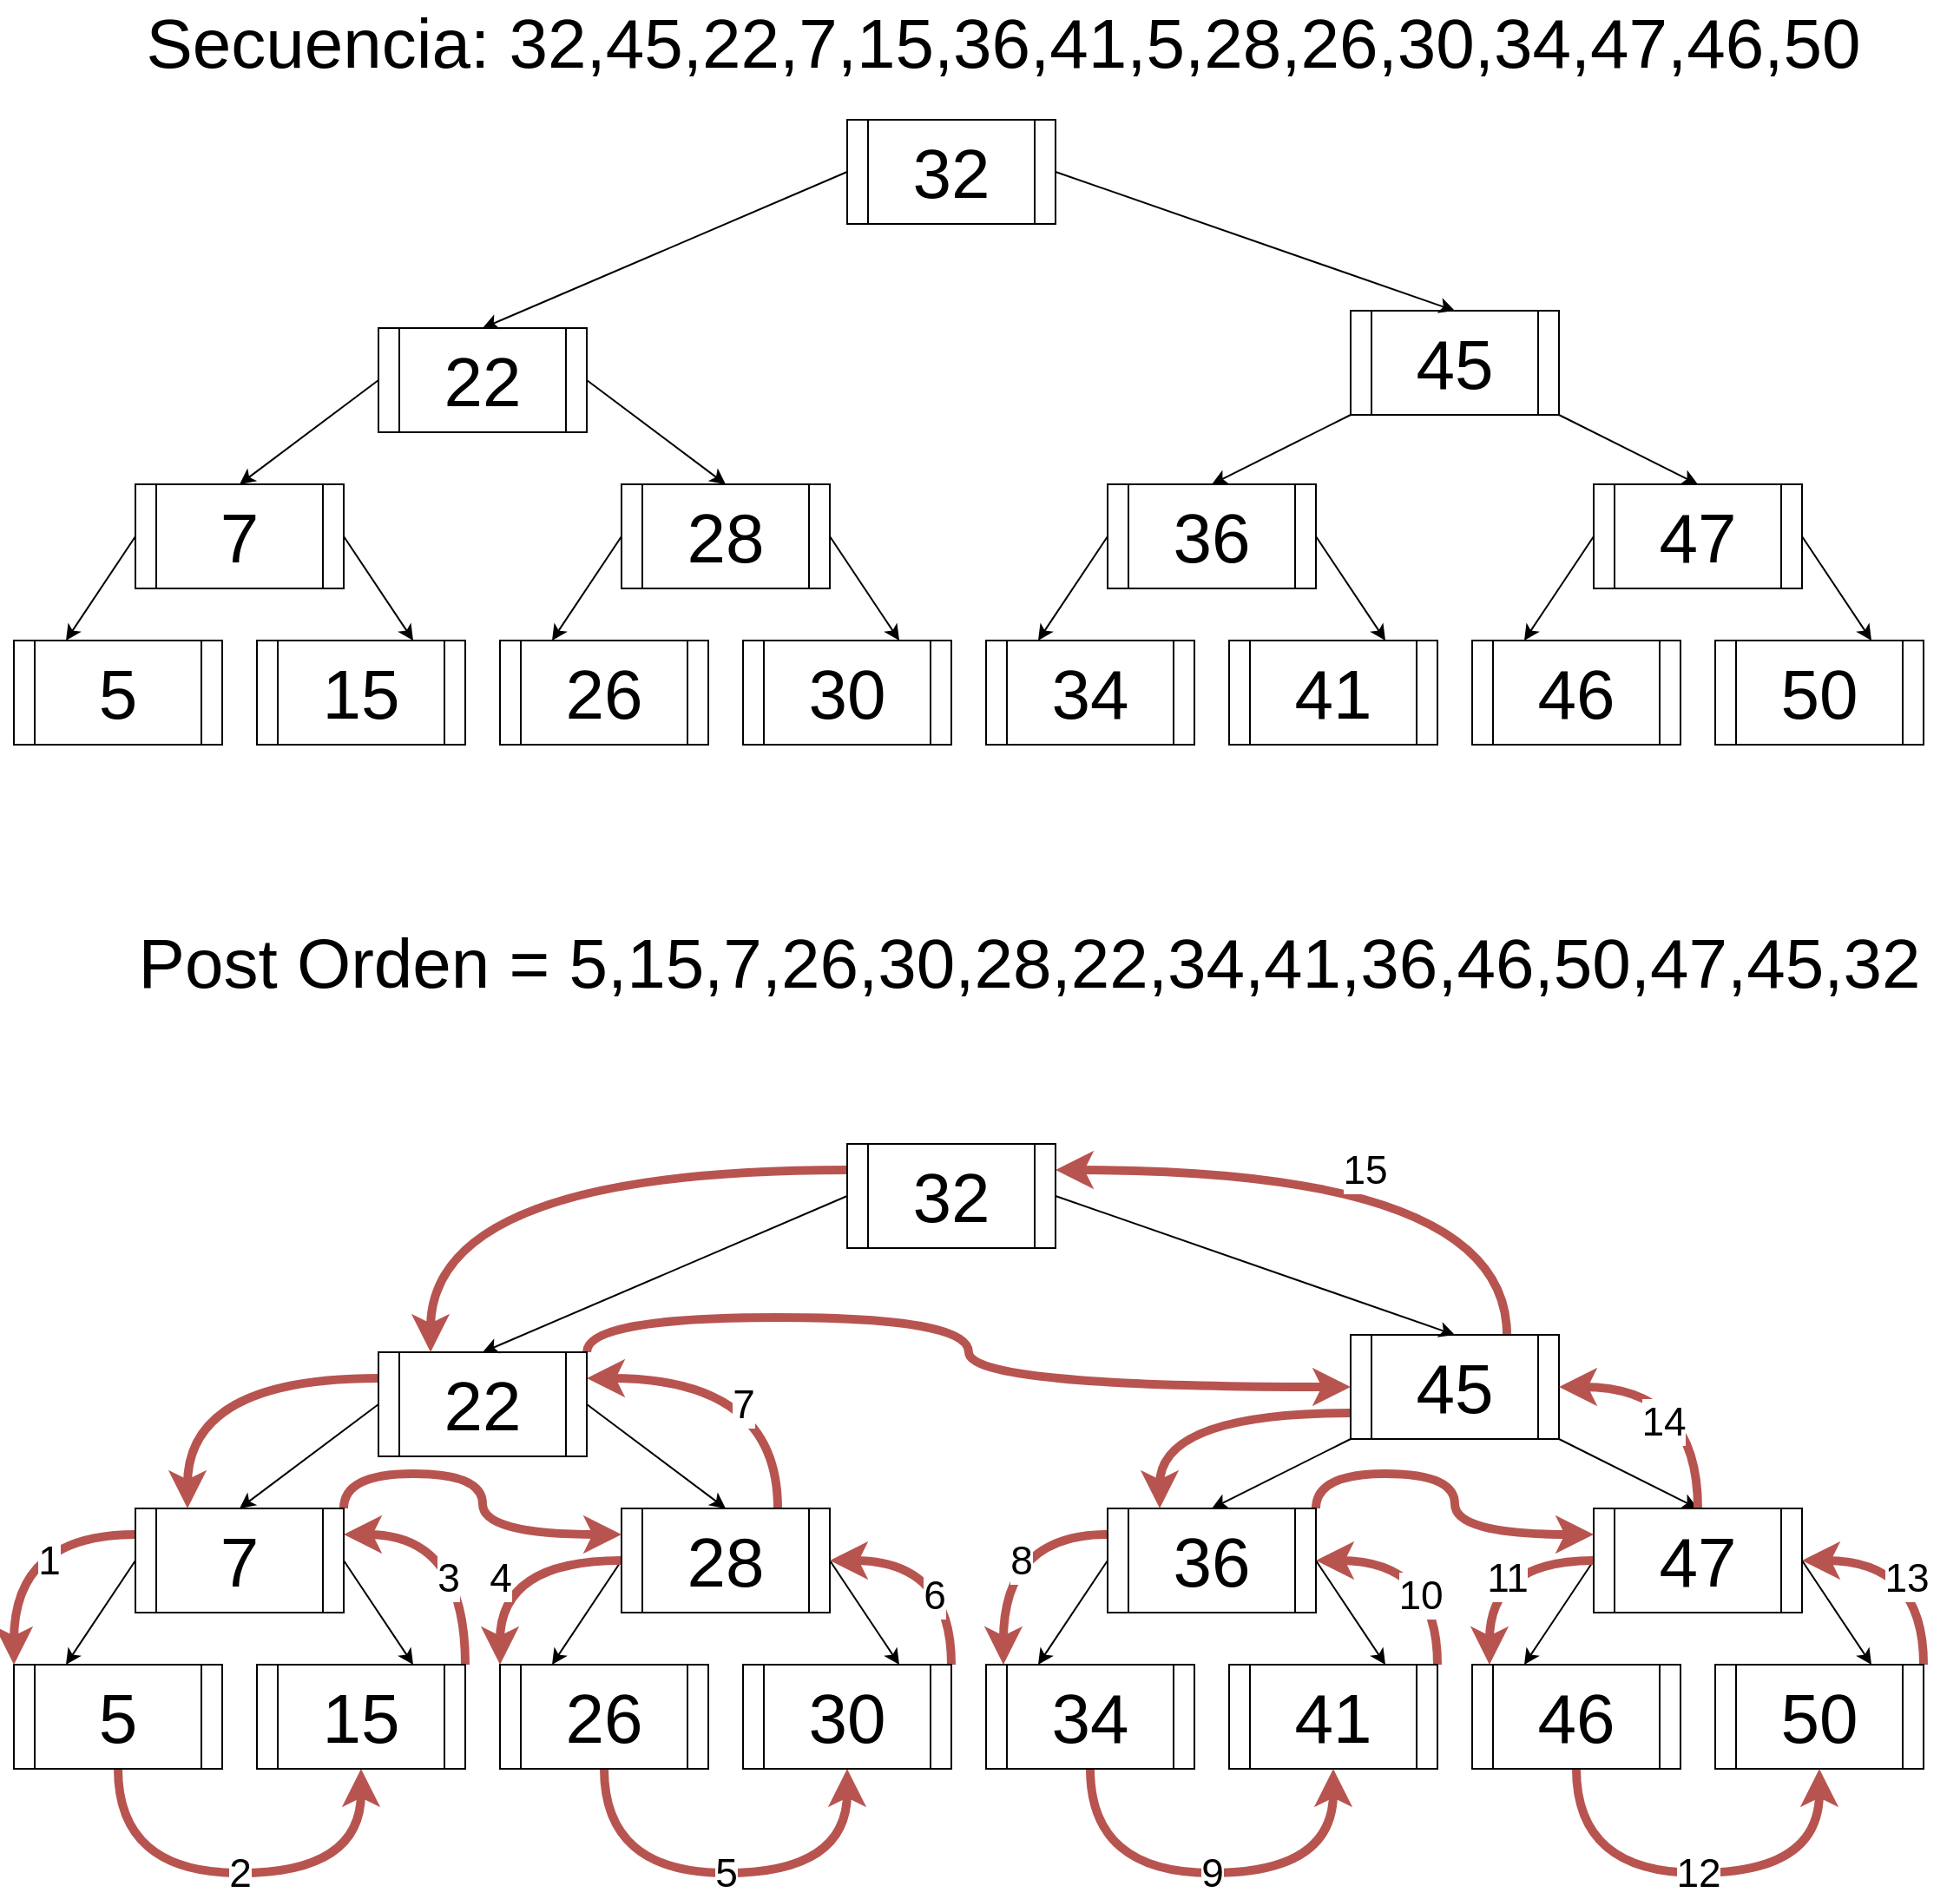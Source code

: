 <mxfile version="15.2.7" type="device"><diagram name="Página-1" id="o0vLbR7HQYY8bLjOv2vz"><mxGraphModel dx="1704" dy="2157" grid="1" gridSize="10" guides="1" tooltips="1" connect="1" arrows="1" fold="1" page="1" pageScale="1" pageWidth="827" pageHeight="1169" math="0" shadow="0"><root><mxCell id="0"/><mxCell id="1" parent="0"/><mxCell id="h0Hvn9vxS1fAW90596G2-4" value="5" style="shape=process;whiteSpace=wrap;html=1;backgroundOutline=1;fontSize=40;" parent="1" vertex="1"><mxGeometry x="20" y="360" width="120" height="60" as="geometry"/></mxCell><mxCell id="h0Hvn9vxS1fAW90596G2-19" value="Secuencia: 32,45,22,7,15,36,41,5,28,26,30,34,47,46,50" style="text;html=1;strokeColor=none;fillColor=none;align=center;verticalAlign=middle;whiteSpace=wrap;rounded=0;fontSize=40;" parent="1" vertex="1"><mxGeometry x="50" width="1080" height="30" as="geometry"/></mxCell><mxCell id="TTq4RX9YzOS0PnTiwCBU-31" value="41" style="shape=process;whiteSpace=wrap;html=1;backgroundOutline=1;fontSize=40;" parent="1" vertex="1"><mxGeometry x="720" y="360" width="120" height="60" as="geometry"/></mxCell><mxCell id="TTq4RX9YzOS0PnTiwCBU-32" style="rounded=0;orthogonalLoop=1;jettySize=auto;html=1;entryX=0.75;entryY=0;entryDx=0;entryDy=0;exitX=1;exitY=0.5;exitDx=0;exitDy=0;fontSize=40;" parent="1" source="TTq4RX9YzOS0PnTiwCBU-34" target="TTq4RX9YzOS0PnTiwCBU-31" edge="1"><mxGeometry relative="1" as="geometry"/></mxCell><mxCell id="TTq4RX9YzOS0PnTiwCBU-33" style="rounded=0;orthogonalLoop=1;jettySize=auto;html=1;entryX=0.25;entryY=0;entryDx=0;entryDy=0;exitX=0;exitY=0.5;exitDx=0;exitDy=0;fontSize=40;" parent="1" source="TTq4RX9YzOS0PnTiwCBU-34" target="TTq4RX9YzOS0PnTiwCBU-35" edge="1"><mxGeometry relative="1" as="geometry"/></mxCell><mxCell id="TTq4RX9YzOS0PnTiwCBU-34" value="36" style="shape=process;whiteSpace=wrap;html=1;backgroundOutline=1;fontSize=40;" parent="1" vertex="1"><mxGeometry x="650" y="270" width="120" height="60" as="geometry"/></mxCell><mxCell id="TTq4RX9YzOS0PnTiwCBU-35" value="34" style="shape=process;whiteSpace=wrap;html=1;backgroundOutline=1;fontSize=40;" parent="1" vertex="1"><mxGeometry x="580" y="360" width="120" height="60" as="geometry"/></mxCell><mxCell id="TTq4RX9YzOS0PnTiwCBU-36" style="rounded=0;orthogonalLoop=1;jettySize=auto;html=1;entryX=0.25;entryY=0;entryDx=0;entryDy=0;exitX=0;exitY=0.5;exitDx=0;exitDy=0;fontSize=40;" parent="1" source="TTq4RX9YzOS0PnTiwCBU-38" target="TTq4RX9YzOS0PnTiwCBU-41" edge="1"><mxGeometry relative="1" as="geometry"/></mxCell><mxCell id="TTq4RX9YzOS0PnTiwCBU-37" style="rounded=0;orthogonalLoop=1;jettySize=auto;html=1;entryX=0.75;entryY=0;entryDx=0;entryDy=0;exitX=1;exitY=0.5;exitDx=0;exitDy=0;fontSize=40;" parent="1" source="TTq4RX9YzOS0PnTiwCBU-38" target="TTq4RX9YzOS0PnTiwCBU-52" edge="1"><mxGeometry relative="1" as="geometry"/></mxCell><mxCell id="TTq4RX9YzOS0PnTiwCBU-38" value="28" style="shape=process;whiteSpace=wrap;html=1;backgroundOutline=1;fontSize=40;" parent="1" vertex="1"><mxGeometry x="370" y="270" width="120" height="60" as="geometry"/></mxCell><mxCell id="TTq4RX9YzOS0PnTiwCBU-39" value="50" style="shape=process;whiteSpace=wrap;html=1;backgroundOutline=1;fontSize=40;" parent="1" vertex="1"><mxGeometry x="1000" y="360" width="120" height="60" as="geometry"/></mxCell><mxCell id="TTq4RX9YzOS0PnTiwCBU-40" value="15" style="shape=process;whiteSpace=wrap;html=1;backgroundOutline=1;fontSize=40;" parent="1" vertex="1"><mxGeometry x="160" y="360" width="120" height="60" as="geometry"/></mxCell><mxCell id="TTq4RX9YzOS0PnTiwCBU-41" value="26" style="shape=process;whiteSpace=wrap;html=1;backgroundOutline=1;fontSize=40;" parent="1" vertex="1"><mxGeometry x="300" y="360" width="120" height="60" as="geometry"/></mxCell><mxCell id="TTq4RX9YzOS0PnTiwCBU-42" style="rounded=0;orthogonalLoop=1;jettySize=auto;html=1;exitX=0;exitY=0.5;exitDx=0;exitDy=0;entryX=0.25;entryY=0;entryDx=0;entryDy=0;fontSize=40;" parent="1" source="TTq4RX9YzOS0PnTiwCBU-44" edge="1"><mxGeometry relative="1" as="geometry"><mxPoint x="50" y="360" as="targetPoint"/></mxGeometry></mxCell><mxCell id="TTq4RX9YzOS0PnTiwCBU-43" style="rounded=0;orthogonalLoop=1;jettySize=auto;html=1;exitX=1;exitY=0.5;exitDx=0;exitDy=0;entryX=0.75;entryY=0;entryDx=0;entryDy=0;fontSize=40;" parent="1" source="TTq4RX9YzOS0PnTiwCBU-44" target="TTq4RX9YzOS0PnTiwCBU-40" edge="1"><mxGeometry relative="1" as="geometry"/></mxCell><mxCell id="TTq4RX9YzOS0PnTiwCBU-44" value="7" style="shape=process;whiteSpace=wrap;html=1;backgroundOutline=1;fontSize=40;" parent="1" vertex="1"><mxGeometry x="90" y="270" width="120" height="60" as="geometry"/></mxCell><mxCell id="TTq4RX9YzOS0PnTiwCBU-45" style="rounded=0;orthogonalLoop=1;jettySize=auto;html=1;exitX=1;exitY=0.5;exitDx=0;exitDy=0;entryX=0.5;entryY=0;entryDx=0;entryDy=0;fontSize=40;" parent="1" source="TTq4RX9YzOS0PnTiwCBU-47" target="TTq4RX9YzOS0PnTiwCBU-38" edge="1"><mxGeometry relative="1" as="geometry"/></mxCell><mxCell id="TTq4RX9YzOS0PnTiwCBU-46" style="rounded=0;orthogonalLoop=1;jettySize=auto;html=1;exitX=0;exitY=0.5;exitDx=0;exitDy=0;entryX=0.5;entryY=0;entryDx=0;entryDy=0;fontSize=40;" parent="1" source="TTq4RX9YzOS0PnTiwCBU-47" target="TTq4RX9YzOS0PnTiwCBU-44" edge="1"><mxGeometry relative="1" as="geometry"/></mxCell><mxCell id="TTq4RX9YzOS0PnTiwCBU-47" value="22" style="shape=process;whiteSpace=wrap;html=1;backgroundOutline=1;fontSize=40;" parent="1" vertex="1"><mxGeometry x="230" y="180" width="120" height="60" as="geometry"/></mxCell><mxCell id="TTq4RX9YzOS0PnTiwCBU-48" style="rounded=0;orthogonalLoop=1;jettySize=auto;html=1;entryX=0.5;entryY=0;entryDx=0;entryDy=0;fontSize=40;" parent="1" source="TTq4RX9YzOS0PnTiwCBU-50" target="TTq4RX9YzOS0PnTiwCBU-34" edge="1"><mxGeometry relative="1" as="geometry"/></mxCell><mxCell id="TTq4RX9YzOS0PnTiwCBU-49" style="rounded=0;orthogonalLoop=1;jettySize=auto;html=1;entryX=0.5;entryY=0;entryDx=0;entryDy=0;fontSize=40;" parent="1" source="TTq4RX9YzOS0PnTiwCBU-50" target="TTq4RX9YzOS0PnTiwCBU-55" edge="1"><mxGeometry relative="1" as="geometry"/></mxCell><mxCell id="TTq4RX9YzOS0PnTiwCBU-50" value="45" style="shape=process;whiteSpace=wrap;html=1;backgroundOutline=1;fontSize=40;" parent="1" vertex="1"><mxGeometry x="790" y="170" width="120" height="60" as="geometry"/></mxCell><mxCell id="TTq4RX9YzOS0PnTiwCBU-51" value="46" style="shape=process;whiteSpace=wrap;html=1;backgroundOutline=1;fontSize=40;" parent="1" vertex="1"><mxGeometry x="860" y="360" width="120" height="60" as="geometry"/></mxCell><mxCell id="TTq4RX9YzOS0PnTiwCBU-52" value="30" style="shape=process;whiteSpace=wrap;html=1;backgroundOutline=1;fontSize=40;" parent="1" vertex="1"><mxGeometry x="440" y="360" width="120" height="60" as="geometry"/></mxCell><mxCell id="TTq4RX9YzOS0PnTiwCBU-53" style="rounded=0;orthogonalLoop=1;jettySize=auto;html=1;entryX=0.25;entryY=0;entryDx=0;entryDy=0;exitX=0;exitY=0.5;exitDx=0;exitDy=0;fontSize=40;" parent="1" source="TTq4RX9YzOS0PnTiwCBU-55" target="TTq4RX9YzOS0PnTiwCBU-51" edge="1"><mxGeometry relative="1" as="geometry"/></mxCell><mxCell id="TTq4RX9YzOS0PnTiwCBU-54" style="rounded=0;orthogonalLoop=1;jettySize=auto;html=1;entryX=0.75;entryY=0;entryDx=0;entryDy=0;exitX=1;exitY=0.5;exitDx=0;exitDy=0;fontSize=40;" parent="1" source="TTq4RX9YzOS0PnTiwCBU-55" target="TTq4RX9YzOS0PnTiwCBU-39" edge="1"><mxGeometry relative="1" as="geometry"/></mxCell><mxCell id="TTq4RX9YzOS0PnTiwCBU-55" value="47" style="shape=process;whiteSpace=wrap;html=1;backgroundOutline=1;fontSize=40;" parent="1" vertex="1"><mxGeometry x="930" y="270" width="120" height="60" as="geometry"/></mxCell><mxCell id="TTq4RX9YzOS0PnTiwCBU-56" style="rounded=0;orthogonalLoop=1;jettySize=auto;html=1;entryX=0.5;entryY=0;entryDx=0;entryDy=0;fontSize=40;exitX=0;exitY=0.5;exitDx=0;exitDy=0;" parent="1" source="TTq4RX9YzOS0PnTiwCBU-58" target="TTq4RX9YzOS0PnTiwCBU-47" edge="1"><mxGeometry relative="1" as="geometry"/></mxCell><mxCell id="TTq4RX9YzOS0PnTiwCBU-57" style="rounded=0;orthogonalLoop=1;jettySize=auto;html=1;exitX=1;exitY=0.5;exitDx=0;exitDy=0;entryX=0.5;entryY=0;entryDx=0;entryDy=0;fontSize=40;" parent="1" source="TTq4RX9YzOS0PnTiwCBU-58" target="TTq4RX9YzOS0PnTiwCBU-50" edge="1"><mxGeometry relative="1" as="geometry"/></mxCell><mxCell id="TTq4RX9YzOS0PnTiwCBU-58" value="32" style="shape=process;whiteSpace=wrap;html=1;backgroundOutline=1;fontSize=40;strokeColor=default;" parent="1" vertex="1"><mxGeometry x="500" y="60" width="120" height="60" as="geometry"/></mxCell><mxCell id="TTq4RX9YzOS0PnTiwCBU-59" style="edgeStyle=orthogonalEdgeStyle;rounded=0;orthogonalLoop=1;jettySize=auto;html=1;exitX=0.5;exitY=1;exitDx=0;exitDy=0;fontSize=40;" parent="1" source="TTq4RX9YzOS0PnTiwCBU-35" target="TTq4RX9YzOS0PnTiwCBU-35" edge="1"><mxGeometry relative="1" as="geometry"/></mxCell><mxCell id="kjYQNOalBIQ1QE5DVxFI-27" value="Post Orden = 5,15,7,26,30,28,22,34,41,36,46,50,47,45,32" style="text;html=1;strokeColor=none;fillColor=none;align=center;verticalAlign=middle;whiteSpace=wrap;rounded=0;fontSize=40;" vertex="1" parent="1"><mxGeometry x="70" y="530" width="1070" height="30" as="geometry"/></mxCell><mxCell id="kjYQNOalBIQ1QE5DVxFI-28" value="2" style="edgeStyle=orthogonalEdgeStyle;curved=1;orthogonalLoop=1;jettySize=auto;html=1;entryX=0.5;entryY=1;entryDx=0;entryDy=0;fontSize=23;strokeWidth=5;exitX=0.5;exitY=1;exitDx=0;exitDy=0;fillColor=#f8cecc;strokeColor=#b85450;" edge="1" parent="1" source="kjYQNOalBIQ1QE5DVxFI-29" target="kjYQNOalBIQ1QE5DVxFI-47"><mxGeometry relative="1" as="geometry"><Array as="points"><mxPoint x="80" y="1070"/><mxPoint x="220" y="1070"/></Array></mxGeometry></mxCell><mxCell id="kjYQNOalBIQ1QE5DVxFI-29" value="5" style="shape=process;whiteSpace=wrap;html=1;backgroundOutline=1;fontSize=40;" vertex="1" parent="1"><mxGeometry x="20" y="950" width="120" height="60" as="geometry"/></mxCell><mxCell id="kjYQNOalBIQ1QE5DVxFI-30" value="10" style="edgeStyle=orthogonalEdgeStyle;curved=1;orthogonalLoop=1;jettySize=auto;html=1;entryX=1;entryY=0.5;entryDx=0;entryDy=0;fontSize=23;strokeWidth=5;exitX=1;exitY=0;exitDx=0;exitDy=0;fillColor=#f8cecc;strokeColor=#b85450;" edge="1" parent="1" source="kjYQNOalBIQ1QE5DVxFI-31" target="kjYQNOalBIQ1QE5DVxFI-36"><mxGeometry x="-0.385" y="10" relative="1" as="geometry"><mxPoint as="offset"/></mxGeometry></mxCell><mxCell id="kjYQNOalBIQ1QE5DVxFI-31" value="41" style="shape=process;whiteSpace=wrap;html=1;backgroundOutline=1;fontSize=40;" vertex="1" parent="1"><mxGeometry x="720" y="950" width="120" height="60" as="geometry"/></mxCell><mxCell id="kjYQNOalBIQ1QE5DVxFI-32" style="rounded=0;orthogonalLoop=1;jettySize=auto;html=1;entryX=0.75;entryY=0;entryDx=0;entryDy=0;exitX=1;exitY=0.5;exitDx=0;exitDy=0;fontSize=40;" edge="1" parent="1" source="kjYQNOalBIQ1QE5DVxFI-36" target="kjYQNOalBIQ1QE5DVxFI-31"><mxGeometry relative="1" as="geometry"/></mxCell><mxCell id="kjYQNOalBIQ1QE5DVxFI-33" style="rounded=0;orthogonalLoop=1;jettySize=auto;html=1;entryX=0.25;entryY=0;entryDx=0;entryDy=0;exitX=0;exitY=0.5;exitDx=0;exitDy=0;fontSize=40;" edge="1" parent="1" source="kjYQNOalBIQ1QE5DVxFI-36" target="kjYQNOalBIQ1QE5DVxFI-38"><mxGeometry relative="1" as="geometry"/></mxCell><mxCell id="kjYQNOalBIQ1QE5DVxFI-34" value="8" style="edgeStyle=orthogonalEdgeStyle;curved=1;orthogonalLoop=1;jettySize=auto;html=1;entryX=0.083;entryY=0;entryDx=0;entryDy=0;entryPerimeter=0;fontSize=23;strokeWidth=5;exitX=0;exitY=0.25;exitDx=0;exitDy=0;fillColor=#f8cecc;strokeColor=#b85450;" edge="1" parent="1" source="kjYQNOalBIQ1QE5DVxFI-36" target="kjYQNOalBIQ1QE5DVxFI-38"><mxGeometry x="0.111" y="10" relative="1" as="geometry"><mxPoint as="offset"/></mxGeometry></mxCell><mxCell id="kjYQNOalBIQ1QE5DVxFI-35" style="edgeStyle=orthogonalEdgeStyle;curved=1;orthogonalLoop=1;jettySize=auto;html=1;exitX=1;exitY=0;exitDx=0;exitDy=0;entryX=0;entryY=0.25;entryDx=0;entryDy=0;fontSize=23;strokeWidth=5;fillColor=#f8cecc;strokeColor=#b85450;" edge="1" parent="1" source="kjYQNOalBIQ1QE5DVxFI-36" target="kjYQNOalBIQ1QE5DVxFI-73"><mxGeometry relative="1" as="geometry"/></mxCell><mxCell id="kjYQNOalBIQ1QE5DVxFI-36" value="36" style="shape=process;whiteSpace=wrap;html=1;backgroundOutline=1;fontSize=40;" vertex="1" parent="1"><mxGeometry x="650" y="860" width="120" height="60" as="geometry"/></mxCell><mxCell id="kjYQNOalBIQ1QE5DVxFI-37" value="9" style="edgeStyle=orthogonalEdgeStyle;curved=1;orthogonalLoop=1;jettySize=auto;html=1;entryX=0.5;entryY=1;entryDx=0;entryDy=0;fontSize=23;strokeWidth=5;exitX=0.5;exitY=1;exitDx=0;exitDy=0;fillColor=#f8cecc;strokeColor=#b85450;" edge="1" parent="1" source="kjYQNOalBIQ1QE5DVxFI-38" target="kjYQNOalBIQ1QE5DVxFI-31"><mxGeometry relative="1" as="geometry"><Array as="points"><mxPoint x="640" y="1070"/><mxPoint x="780" y="1070"/></Array></mxGeometry></mxCell><mxCell id="kjYQNOalBIQ1QE5DVxFI-38" value="34" style="shape=process;whiteSpace=wrap;html=1;backgroundOutline=1;fontSize=40;" vertex="1" parent="1"><mxGeometry x="580" y="950" width="120" height="60" as="geometry"/></mxCell><mxCell id="kjYQNOalBIQ1QE5DVxFI-39" style="rounded=0;orthogonalLoop=1;jettySize=auto;html=1;entryX=0.25;entryY=0;entryDx=0;entryDy=0;exitX=0;exitY=0.5;exitDx=0;exitDy=0;fontSize=40;" edge="1" parent="1" source="kjYQNOalBIQ1QE5DVxFI-43" target="kjYQNOalBIQ1QE5DVxFI-49"><mxGeometry relative="1" as="geometry"/></mxCell><mxCell id="kjYQNOalBIQ1QE5DVxFI-40" style="rounded=0;orthogonalLoop=1;jettySize=auto;html=1;entryX=0.75;entryY=0;entryDx=0;entryDy=0;exitX=1;exitY=0.5;exitDx=0;exitDy=0;fontSize=40;" edge="1" parent="1" source="kjYQNOalBIQ1QE5DVxFI-43" target="kjYQNOalBIQ1QE5DVxFI-68"><mxGeometry relative="1" as="geometry"/></mxCell><mxCell id="kjYQNOalBIQ1QE5DVxFI-41" value="4" style="edgeStyle=orthogonalEdgeStyle;curved=1;orthogonalLoop=1;jettySize=auto;html=1;entryX=0;entryY=0;entryDx=0;entryDy=0;fontSize=23;strokeWidth=5;exitX=0;exitY=0.5;exitDx=0;exitDy=0;exitPerimeter=0;fillColor=#f8cecc;strokeColor=#b85450;" edge="1" parent="1" source="kjYQNOalBIQ1QE5DVxFI-43" target="kjYQNOalBIQ1QE5DVxFI-49"><mxGeometry x="0.231" relative="1" as="geometry"><mxPoint as="offset"/></mxGeometry></mxCell><mxCell id="kjYQNOalBIQ1QE5DVxFI-42" value="7" style="edgeStyle=orthogonalEdgeStyle;curved=1;orthogonalLoop=1;jettySize=auto;html=1;exitX=0.75;exitY=0;exitDx=0;exitDy=0;entryX=1;entryY=0.25;entryDx=0;entryDy=0;fontSize=23;strokeWidth=5;fillColor=#f8cecc;strokeColor=#b85450;" edge="1" parent="1" source="kjYQNOalBIQ1QE5DVxFI-43" target="kjYQNOalBIQ1QE5DVxFI-59"><mxGeometry x="0.027" y="15" relative="1" as="geometry"><mxPoint as="offset"/></mxGeometry></mxCell><mxCell id="kjYQNOalBIQ1QE5DVxFI-43" value="28" style="shape=process;whiteSpace=wrap;html=1;backgroundOutline=1;fontSize=40;" vertex="1" parent="1"><mxGeometry x="370" y="860" width="120" height="60" as="geometry"/></mxCell><mxCell id="kjYQNOalBIQ1QE5DVxFI-44" value="13" style="edgeStyle=orthogonalEdgeStyle;curved=1;orthogonalLoop=1;jettySize=auto;html=1;exitX=1;exitY=0;exitDx=0;exitDy=0;entryX=1;entryY=0.5;entryDx=0;entryDy=0;fontSize=23;strokeWidth=5;fillColor=#f8cecc;strokeColor=#b85450;" edge="1" parent="1" source="kjYQNOalBIQ1QE5DVxFI-45" target="kjYQNOalBIQ1QE5DVxFI-73"><mxGeometry x="0.077" y="10" relative="1" as="geometry"><mxPoint as="offset"/></mxGeometry></mxCell><mxCell id="kjYQNOalBIQ1QE5DVxFI-45" value="50" style="shape=process;whiteSpace=wrap;html=1;backgroundOutline=1;fontSize=40;" vertex="1" parent="1"><mxGeometry x="1000" y="950" width="120" height="60" as="geometry"/></mxCell><mxCell id="kjYQNOalBIQ1QE5DVxFI-46" value="3" style="edgeStyle=orthogonalEdgeStyle;curved=1;orthogonalLoop=1;jettySize=auto;html=1;exitX=1;exitY=0;exitDx=0;exitDy=0;entryX=1;entryY=0.25;entryDx=0;entryDy=0;fontSize=23;strokeWidth=5;fillColor=#f8cecc;strokeColor=#b85450;" edge="1" parent="1" source="kjYQNOalBIQ1QE5DVxFI-47" target="kjYQNOalBIQ1QE5DVxFI-54"><mxGeometry x="-0.31" y="10" relative="1" as="geometry"><mxPoint as="offset"/></mxGeometry></mxCell><mxCell id="kjYQNOalBIQ1QE5DVxFI-47" value="15" style="shape=process;whiteSpace=wrap;html=1;backgroundOutline=1;fontSize=40;" vertex="1" parent="1"><mxGeometry x="160" y="950" width="120" height="60" as="geometry"/></mxCell><mxCell id="kjYQNOalBIQ1QE5DVxFI-48" value="5" style="edgeStyle=orthogonalEdgeStyle;curved=1;orthogonalLoop=1;jettySize=auto;html=1;entryX=0.5;entryY=1;entryDx=0;entryDy=0;fontSize=23;strokeWidth=5;exitX=0.5;exitY=1;exitDx=0;exitDy=0;fillColor=#f8cecc;strokeColor=#b85450;" edge="1" parent="1" source="kjYQNOalBIQ1QE5DVxFI-49" target="kjYQNOalBIQ1QE5DVxFI-68"><mxGeometry relative="1" as="geometry"><Array as="points"><mxPoint x="360" y="1070"/><mxPoint x="500" y="1070"/></Array></mxGeometry></mxCell><mxCell id="kjYQNOalBIQ1QE5DVxFI-49" value="26" style="shape=process;whiteSpace=wrap;html=1;backgroundOutline=1;fontSize=40;" vertex="1" parent="1"><mxGeometry x="300" y="950" width="120" height="60" as="geometry"/></mxCell><mxCell id="kjYQNOalBIQ1QE5DVxFI-50" style="rounded=0;orthogonalLoop=1;jettySize=auto;html=1;exitX=0;exitY=0.5;exitDx=0;exitDy=0;entryX=0.25;entryY=0;entryDx=0;entryDy=0;fontSize=40;" edge="1" parent="1" source="kjYQNOalBIQ1QE5DVxFI-54"><mxGeometry relative="1" as="geometry"><mxPoint x="50" y="950" as="targetPoint"/></mxGeometry></mxCell><mxCell id="kjYQNOalBIQ1QE5DVxFI-51" style="rounded=0;orthogonalLoop=1;jettySize=auto;html=1;exitX=1;exitY=0.5;exitDx=0;exitDy=0;entryX=0.75;entryY=0;entryDx=0;entryDy=0;fontSize=40;" edge="1" parent="1" source="kjYQNOalBIQ1QE5DVxFI-54" target="kjYQNOalBIQ1QE5DVxFI-47"><mxGeometry relative="1" as="geometry"/></mxCell><mxCell id="kjYQNOalBIQ1QE5DVxFI-52" value="1" style="edgeStyle=orthogonalEdgeStyle;curved=1;orthogonalLoop=1;jettySize=auto;html=1;exitX=0;exitY=0.25;exitDx=0;exitDy=0;entryX=0;entryY=0;entryDx=0;entryDy=0;strokeWidth=5;fillColor=#f8cecc;strokeColor=#b85450;fontSize=23;" edge="1" parent="1" source="kjYQNOalBIQ1QE5DVxFI-54" target="kjYQNOalBIQ1QE5DVxFI-29"><mxGeometry x="-0.31" y="15" relative="1" as="geometry"><mxPoint as="offset"/></mxGeometry></mxCell><mxCell id="kjYQNOalBIQ1QE5DVxFI-53" style="edgeStyle=orthogonalEdgeStyle;curved=1;orthogonalLoop=1;jettySize=auto;html=1;exitX=1;exitY=0;exitDx=0;exitDy=0;entryX=0;entryY=0.25;entryDx=0;entryDy=0;fontSize=23;strokeWidth=5;fillColor=#f8cecc;strokeColor=#b85450;" edge="1" parent="1" source="kjYQNOalBIQ1QE5DVxFI-54" target="kjYQNOalBIQ1QE5DVxFI-43"><mxGeometry relative="1" as="geometry"/></mxCell><mxCell id="kjYQNOalBIQ1QE5DVxFI-54" value="7" style="shape=process;whiteSpace=wrap;html=1;backgroundOutline=1;fontSize=40;" vertex="1" parent="1"><mxGeometry x="90" y="860" width="120" height="60" as="geometry"/></mxCell><mxCell id="kjYQNOalBIQ1QE5DVxFI-55" style="rounded=0;orthogonalLoop=1;jettySize=auto;html=1;exitX=1;exitY=0.5;exitDx=0;exitDy=0;entryX=0.5;entryY=0;entryDx=0;entryDy=0;fontSize=40;" edge="1" parent="1" source="kjYQNOalBIQ1QE5DVxFI-59" target="kjYQNOalBIQ1QE5DVxFI-43"><mxGeometry relative="1" as="geometry"/></mxCell><mxCell id="kjYQNOalBIQ1QE5DVxFI-56" style="rounded=0;orthogonalLoop=1;jettySize=auto;html=1;exitX=0;exitY=0.5;exitDx=0;exitDy=0;entryX=0.5;entryY=0;entryDx=0;entryDy=0;fontSize=40;" edge="1" parent="1" source="kjYQNOalBIQ1QE5DVxFI-59" target="kjYQNOalBIQ1QE5DVxFI-54"><mxGeometry relative="1" as="geometry"/></mxCell><mxCell id="kjYQNOalBIQ1QE5DVxFI-57" style="edgeStyle=orthogonalEdgeStyle;curved=1;orthogonalLoop=1;jettySize=auto;html=1;exitX=0;exitY=0.25;exitDx=0;exitDy=0;entryX=0.25;entryY=0;entryDx=0;entryDy=0;strokeWidth=5;fillColor=#f8cecc;strokeColor=#b85450;" edge="1" parent="1" source="kjYQNOalBIQ1QE5DVxFI-59" target="kjYQNOalBIQ1QE5DVxFI-54"><mxGeometry relative="1" as="geometry"/></mxCell><mxCell id="kjYQNOalBIQ1QE5DVxFI-58" style="edgeStyle=orthogonalEdgeStyle;curved=1;orthogonalLoop=1;jettySize=auto;html=1;exitX=1;exitY=0;exitDx=0;exitDy=0;entryX=0;entryY=0.5;entryDx=0;entryDy=0;fontSize=23;strokeWidth=5;fillColor=#f8cecc;strokeColor=#b85450;" edge="1" parent="1" source="kjYQNOalBIQ1QE5DVxFI-59" target="kjYQNOalBIQ1QE5DVxFI-64"><mxGeometry relative="1" as="geometry"/></mxCell><mxCell id="kjYQNOalBIQ1QE5DVxFI-59" value="22" style="shape=process;whiteSpace=wrap;html=1;backgroundOutline=1;fontSize=40;" vertex="1" parent="1"><mxGeometry x="230" y="770" width="120" height="60" as="geometry"/></mxCell><mxCell id="kjYQNOalBIQ1QE5DVxFI-60" style="rounded=0;orthogonalLoop=1;jettySize=auto;html=1;entryX=0.5;entryY=0;entryDx=0;entryDy=0;fontSize=40;" edge="1" parent="1" source="kjYQNOalBIQ1QE5DVxFI-64" target="kjYQNOalBIQ1QE5DVxFI-36"><mxGeometry relative="1" as="geometry"/></mxCell><mxCell id="kjYQNOalBIQ1QE5DVxFI-61" style="rounded=0;orthogonalLoop=1;jettySize=auto;html=1;entryX=0.5;entryY=0;entryDx=0;entryDy=0;fontSize=40;" edge="1" parent="1" source="kjYQNOalBIQ1QE5DVxFI-64" target="kjYQNOalBIQ1QE5DVxFI-73"><mxGeometry relative="1" as="geometry"/></mxCell><mxCell id="kjYQNOalBIQ1QE5DVxFI-62" style="edgeStyle=orthogonalEdgeStyle;curved=1;orthogonalLoop=1;jettySize=auto;html=1;exitX=0;exitY=0.75;exitDx=0;exitDy=0;entryX=0.25;entryY=0;entryDx=0;entryDy=0;fontSize=23;strokeWidth=5;fillColor=#f8cecc;strokeColor=#b85450;" edge="1" parent="1" source="kjYQNOalBIQ1QE5DVxFI-64" target="kjYQNOalBIQ1QE5DVxFI-36"><mxGeometry relative="1" as="geometry"/></mxCell><mxCell id="kjYQNOalBIQ1QE5DVxFI-63" value="15" style="edgeStyle=orthogonalEdgeStyle;curved=1;orthogonalLoop=1;jettySize=auto;html=1;exitX=0.75;exitY=0;exitDx=0;exitDy=0;entryX=1;entryY=0.25;entryDx=0;entryDy=0;fontSize=23;strokeWidth=5;fillColor=#f8cecc;strokeColor=#b85450;" edge="1" parent="1" source="kjYQNOalBIQ1QE5DVxFI-64" target="kjYQNOalBIQ1QE5DVxFI-77"><mxGeometry relative="1" as="geometry"/></mxCell><mxCell id="kjYQNOalBIQ1QE5DVxFI-64" value="45" style="shape=process;whiteSpace=wrap;html=1;backgroundOutline=1;fontSize=40;" vertex="1" parent="1"><mxGeometry x="790" y="760" width="120" height="60" as="geometry"/></mxCell><mxCell id="kjYQNOalBIQ1QE5DVxFI-65" value="12" style="edgeStyle=orthogonalEdgeStyle;curved=1;orthogonalLoop=1;jettySize=auto;html=1;exitX=0.5;exitY=1;exitDx=0;exitDy=0;entryX=0.5;entryY=1;entryDx=0;entryDy=0;fontSize=23;strokeWidth=5;fillColor=#f8cecc;strokeColor=#b85450;" edge="1" parent="1" source="kjYQNOalBIQ1QE5DVxFI-66" target="kjYQNOalBIQ1QE5DVxFI-45"><mxGeometry relative="1" as="geometry"><Array as="points"><mxPoint x="920" y="1070"/><mxPoint x="1060" y="1070"/></Array></mxGeometry></mxCell><mxCell id="kjYQNOalBIQ1QE5DVxFI-66" value="46" style="shape=process;whiteSpace=wrap;html=1;backgroundOutline=1;fontSize=40;" vertex="1" parent="1"><mxGeometry x="860" y="950" width="120" height="60" as="geometry"/></mxCell><mxCell id="kjYQNOalBIQ1QE5DVxFI-67" value="6" style="edgeStyle=orthogonalEdgeStyle;curved=1;orthogonalLoop=1;jettySize=auto;html=1;entryX=1;entryY=0.5;entryDx=0;entryDy=0;fontSize=23;strokeWidth=5;exitX=1;exitY=0;exitDx=0;exitDy=0;fillColor=#f8cecc;strokeColor=#b85450;" edge="1" parent="1" source="kjYQNOalBIQ1QE5DVxFI-68" target="kjYQNOalBIQ1QE5DVxFI-43"><mxGeometry x="-0.385" y="10" relative="1" as="geometry"><mxPoint as="offset"/></mxGeometry></mxCell><mxCell id="kjYQNOalBIQ1QE5DVxFI-68" value="30" style="shape=process;whiteSpace=wrap;html=1;backgroundOutline=1;fontSize=40;" vertex="1" parent="1"><mxGeometry x="440" y="950" width="120" height="60" as="geometry"/></mxCell><mxCell id="kjYQNOalBIQ1QE5DVxFI-69" style="rounded=0;orthogonalLoop=1;jettySize=auto;html=1;entryX=0.25;entryY=0;entryDx=0;entryDy=0;exitX=0;exitY=0.5;exitDx=0;exitDy=0;fontSize=40;" edge="1" parent="1" source="kjYQNOalBIQ1QE5DVxFI-73" target="kjYQNOalBIQ1QE5DVxFI-66"><mxGeometry relative="1" as="geometry"/></mxCell><mxCell id="kjYQNOalBIQ1QE5DVxFI-70" style="rounded=0;orthogonalLoop=1;jettySize=auto;html=1;entryX=0.75;entryY=0;entryDx=0;entryDy=0;exitX=1;exitY=0.5;exitDx=0;exitDy=0;fontSize=40;" edge="1" parent="1" source="kjYQNOalBIQ1QE5DVxFI-73" target="kjYQNOalBIQ1QE5DVxFI-45"><mxGeometry relative="1" as="geometry"/></mxCell><mxCell id="kjYQNOalBIQ1QE5DVxFI-71" value="11" style="edgeStyle=orthogonalEdgeStyle;curved=1;orthogonalLoop=1;jettySize=auto;html=1;entryX=0.083;entryY=0;entryDx=0;entryDy=0;entryPerimeter=0;fontSize=23;strokeWidth=5;exitX=0;exitY=0.5;exitDx=0;exitDy=0;fillColor=#f8cecc;strokeColor=#b85450;" edge="1" parent="1" source="kjYQNOalBIQ1QE5DVxFI-73" target="kjYQNOalBIQ1QE5DVxFI-66"><mxGeometry x="-0.167" y="10" relative="1" as="geometry"><mxPoint as="offset"/></mxGeometry></mxCell><mxCell id="kjYQNOalBIQ1QE5DVxFI-72" value="14" style="edgeStyle=orthogonalEdgeStyle;curved=1;orthogonalLoop=1;jettySize=auto;html=1;exitX=0.5;exitY=0;exitDx=0;exitDy=0;entryX=1;entryY=0.5;entryDx=0;entryDy=0;fontSize=23;strokeWidth=5;fillColor=#f8cecc;strokeColor=#b85450;" edge="1" parent="1" source="kjYQNOalBIQ1QE5DVxFI-73" target="kjYQNOalBIQ1QE5DVxFI-64"><mxGeometry x="0.2" y="20" relative="1" as="geometry"><mxPoint as="offset"/></mxGeometry></mxCell><mxCell id="kjYQNOalBIQ1QE5DVxFI-73" value="47" style="shape=process;whiteSpace=wrap;html=1;backgroundOutline=1;fontSize=40;" vertex="1" parent="1"><mxGeometry x="930" y="860" width="120" height="60" as="geometry"/></mxCell><mxCell id="kjYQNOalBIQ1QE5DVxFI-74" style="rounded=0;orthogonalLoop=1;jettySize=auto;html=1;entryX=0.5;entryY=0;entryDx=0;entryDy=0;fontSize=40;exitX=0;exitY=0.5;exitDx=0;exitDy=0;" edge="1" parent="1" source="kjYQNOalBIQ1QE5DVxFI-77" target="kjYQNOalBIQ1QE5DVxFI-59"><mxGeometry relative="1" as="geometry"/></mxCell><mxCell id="kjYQNOalBIQ1QE5DVxFI-75" style="rounded=0;orthogonalLoop=1;jettySize=auto;html=1;exitX=1;exitY=0.5;exitDx=0;exitDy=0;entryX=0.5;entryY=0;entryDx=0;entryDy=0;fontSize=40;" edge="1" parent="1" source="kjYQNOalBIQ1QE5DVxFI-77" target="kjYQNOalBIQ1QE5DVxFI-64"><mxGeometry relative="1" as="geometry"/></mxCell><mxCell id="kjYQNOalBIQ1QE5DVxFI-76" style="edgeStyle=orthogonalEdgeStyle;orthogonalLoop=1;jettySize=auto;html=1;exitX=0;exitY=0.25;exitDx=0;exitDy=0;entryX=0.25;entryY=0;entryDx=0;entryDy=0;curved=1;fillColor=#f8cecc;strokeColor=#b85450;strokeWidth=5;" edge="1" parent="1" source="kjYQNOalBIQ1QE5DVxFI-77" target="kjYQNOalBIQ1QE5DVxFI-59"><mxGeometry relative="1" as="geometry"/></mxCell><mxCell id="kjYQNOalBIQ1QE5DVxFI-77" value="32" style="shape=process;whiteSpace=wrap;html=1;backgroundOutline=1;fontSize=40;strokeColor=default;" vertex="1" parent="1"><mxGeometry x="500" y="650" width="120" height="60" as="geometry"/></mxCell><mxCell id="kjYQNOalBIQ1QE5DVxFI-78" style="edgeStyle=orthogonalEdgeStyle;rounded=0;orthogonalLoop=1;jettySize=auto;html=1;exitX=0.5;exitY=1;exitDx=0;exitDy=0;fontSize=40;" edge="1" parent="1" source="kjYQNOalBIQ1QE5DVxFI-38" target="kjYQNOalBIQ1QE5DVxFI-38"><mxGeometry relative="1" as="geometry"/></mxCell></root></mxGraphModel></diagram></mxfile>